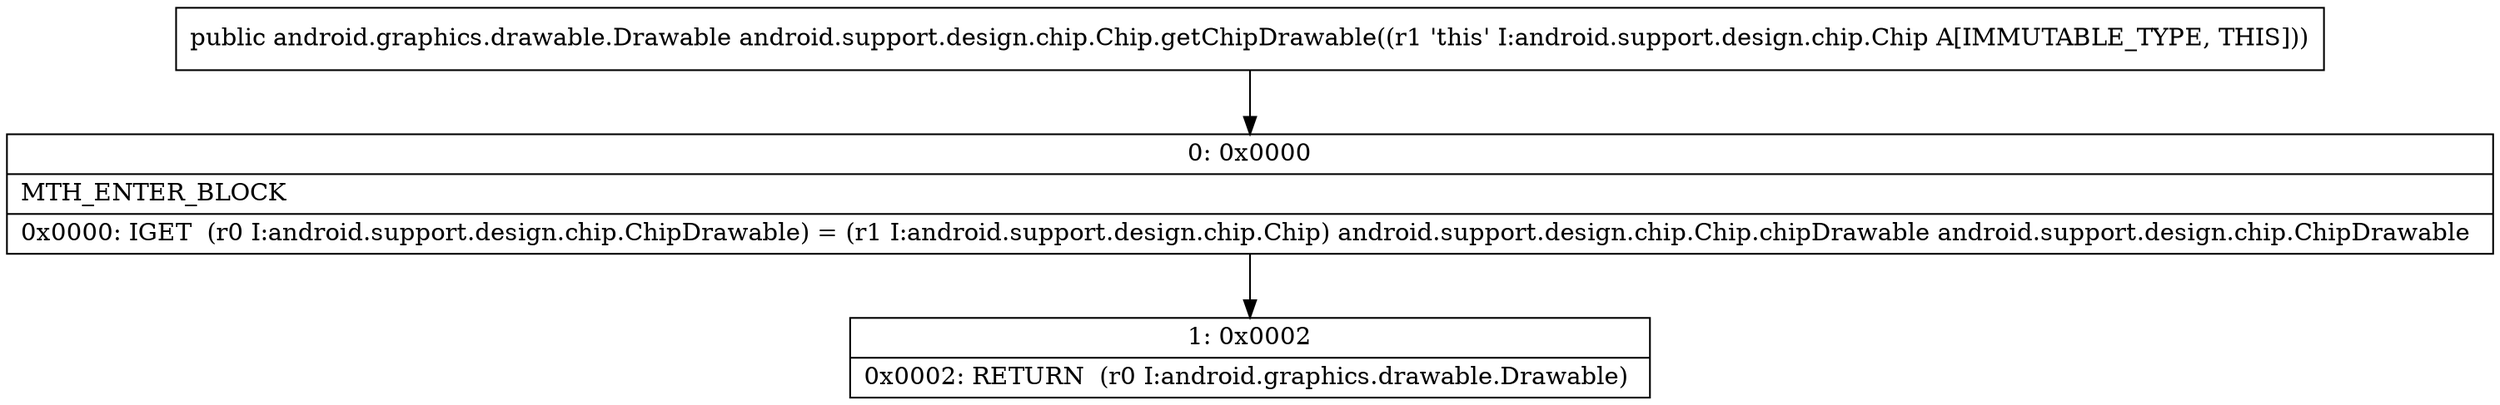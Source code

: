 digraph "CFG forandroid.support.design.chip.Chip.getChipDrawable()Landroid\/graphics\/drawable\/Drawable;" {
Node_0 [shape=record,label="{0\:\ 0x0000|MTH_ENTER_BLOCK\l|0x0000: IGET  (r0 I:android.support.design.chip.ChipDrawable) = (r1 I:android.support.design.chip.Chip) android.support.design.chip.Chip.chipDrawable android.support.design.chip.ChipDrawable \l}"];
Node_1 [shape=record,label="{1\:\ 0x0002|0x0002: RETURN  (r0 I:android.graphics.drawable.Drawable) \l}"];
MethodNode[shape=record,label="{public android.graphics.drawable.Drawable android.support.design.chip.Chip.getChipDrawable((r1 'this' I:android.support.design.chip.Chip A[IMMUTABLE_TYPE, THIS])) }"];
MethodNode -> Node_0;
Node_0 -> Node_1;
}


